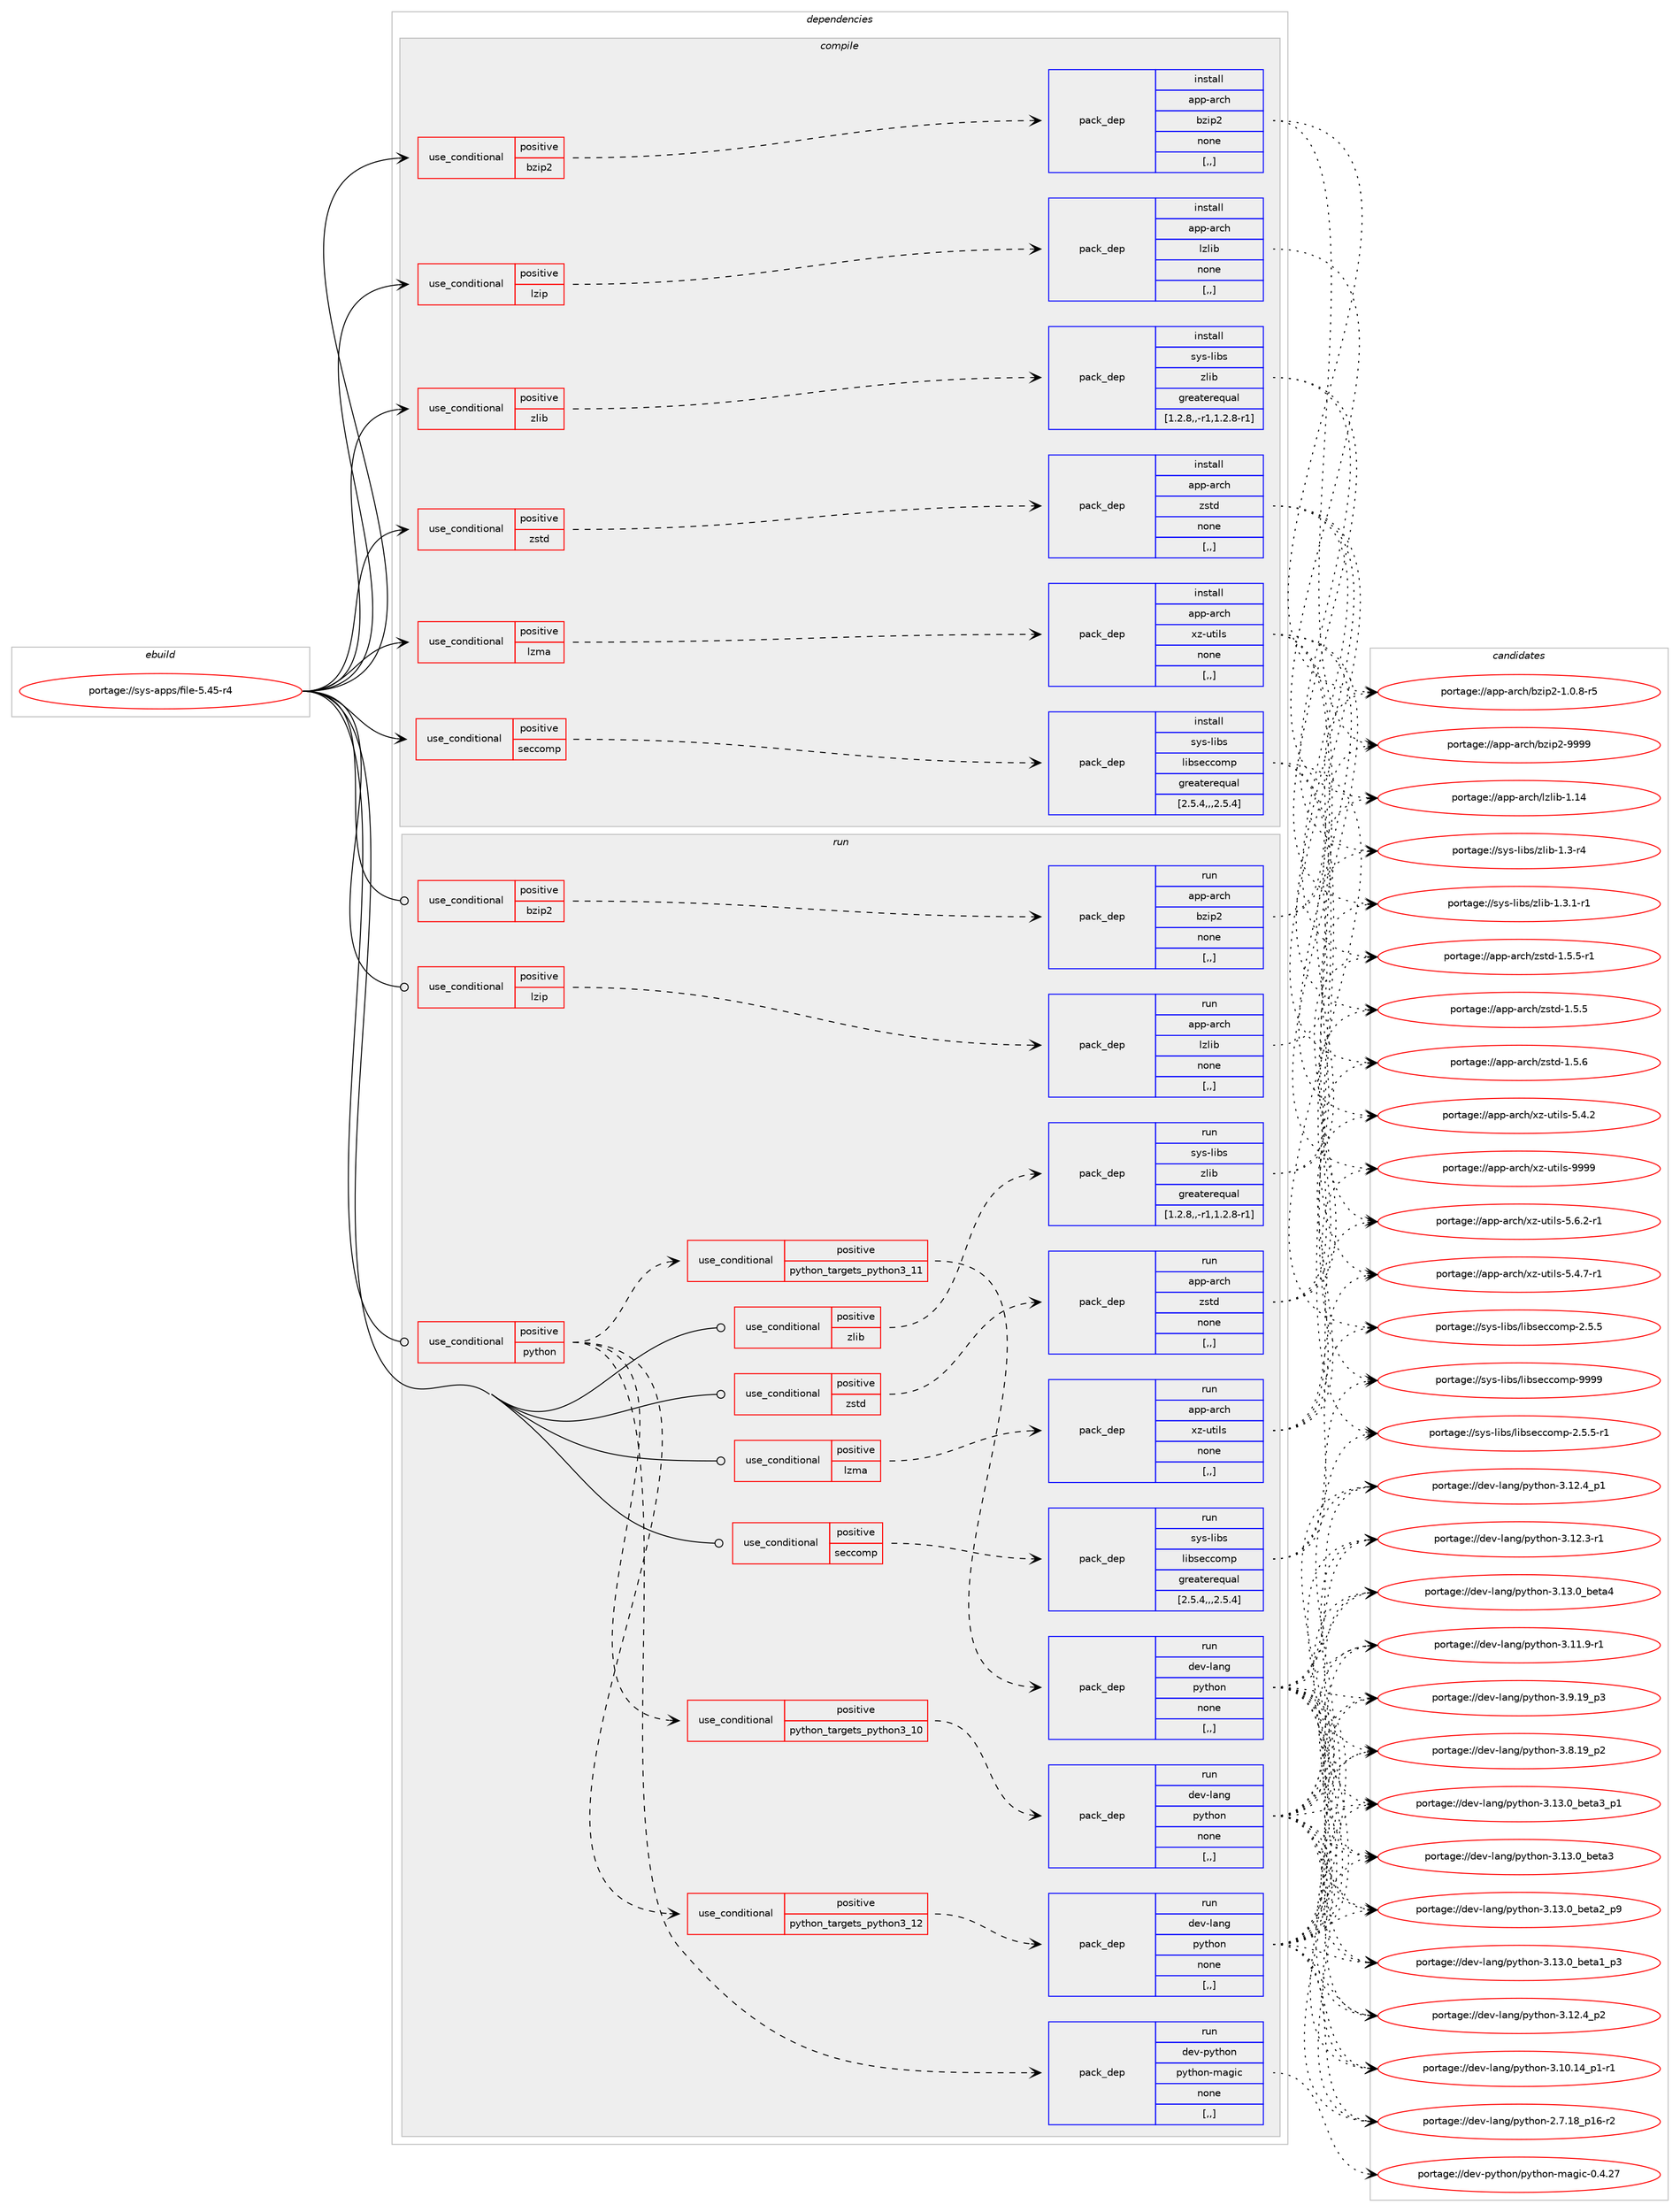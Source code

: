 digraph prolog {

# *************
# Graph options
# *************

newrank=true;
concentrate=true;
compound=true;
graph [rankdir=LR,fontname=Helvetica,fontsize=10,ranksep=1.5];#, ranksep=2.5, nodesep=0.2];
edge  [arrowhead=vee];
node  [fontname=Helvetica,fontsize=10];

# **********
# The ebuild
# **********

subgraph cluster_leftcol {
color=gray;
label=<<i>ebuild</i>>;
id [label="portage://sys-apps/file-5.45-r4", color=red, width=4, href="../sys-apps/file-5.45-r4.svg"];
}

# ****************
# The dependencies
# ****************

subgraph cluster_midcol {
color=gray;
label=<<i>dependencies</i>>;
subgraph cluster_compile {
fillcolor="#eeeeee";
style=filled;
label=<<i>compile</i>>;
subgraph cond110807 {
dependency419579 [label=<<TABLE BORDER="0" CELLBORDER="1" CELLSPACING="0" CELLPADDING="4"><TR><TD ROWSPAN="3" CELLPADDING="10">use_conditional</TD></TR><TR><TD>positive</TD></TR><TR><TD>bzip2</TD></TR></TABLE>>, shape=none, color=red];
subgraph pack305852 {
dependency419580 [label=<<TABLE BORDER="0" CELLBORDER="1" CELLSPACING="0" CELLPADDING="4" WIDTH="220"><TR><TD ROWSPAN="6" CELLPADDING="30">pack_dep</TD></TR><TR><TD WIDTH="110">install</TD></TR><TR><TD>app-arch</TD></TR><TR><TD>bzip2</TD></TR><TR><TD>none</TD></TR><TR><TD>[,,]</TD></TR></TABLE>>, shape=none, color=blue];
}
dependency419579:e -> dependency419580:w [weight=20,style="dashed",arrowhead="vee"];
}
id:e -> dependency419579:w [weight=20,style="solid",arrowhead="vee"];
subgraph cond110808 {
dependency419581 [label=<<TABLE BORDER="0" CELLBORDER="1" CELLSPACING="0" CELLPADDING="4"><TR><TD ROWSPAN="3" CELLPADDING="10">use_conditional</TD></TR><TR><TD>positive</TD></TR><TR><TD>lzip</TD></TR></TABLE>>, shape=none, color=red];
subgraph pack305853 {
dependency419582 [label=<<TABLE BORDER="0" CELLBORDER="1" CELLSPACING="0" CELLPADDING="4" WIDTH="220"><TR><TD ROWSPAN="6" CELLPADDING="30">pack_dep</TD></TR><TR><TD WIDTH="110">install</TD></TR><TR><TD>app-arch</TD></TR><TR><TD>lzlib</TD></TR><TR><TD>none</TD></TR><TR><TD>[,,]</TD></TR></TABLE>>, shape=none, color=blue];
}
dependency419581:e -> dependency419582:w [weight=20,style="dashed",arrowhead="vee"];
}
id:e -> dependency419581:w [weight=20,style="solid",arrowhead="vee"];
subgraph cond110809 {
dependency419583 [label=<<TABLE BORDER="0" CELLBORDER="1" CELLSPACING="0" CELLPADDING="4"><TR><TD ROWSPAN="3" CELLPADDING="10">use_conditional</TD></TR><TR><TD>positive</TD></TR><TR><TD>lzma</TD></TR></TABLE>>, shape=none, color=red];
subgraph pack305854 {
dependency419584 [label=<<TABLE BORDER="0" CELLBORDER="1" CELLSPACING="0" CELLPADDING="4" WIDTH="220"><TR><TD ROWSPAN="6" CELLPADDING="30">pack_dep</TD></TR><TR><TD WIDTH="110">install</TD></TR><TR><TD>app-arch</TD></TR><TR><TD>xz-utils</TD></TR><TR><TD>none</TD></TR><TR><TD>[,,]</TD></TR></TABLE>>, shape=none, color=blue];
}
dependency419583:e -> dependency419584:w [weight=20,style="dashed",arrowhead="vee"];
}
id:e -> dependency419583:w [weight=20,style="solid",arrowhead="vee"];
subgraph cond110810 {
dependency419585 [label=<<TABLE BORDER="0" CELLBORDER="1" CELLSPACING="0" CELLPADDING="4"><TR><TD ROWSPAN="3" CELLPADDING="10">use_conditional</TD></TR><TR><TD>positive</TD></TR><TR><TD>seccomp</TD></TR></TABLE>>, shape=none, color=red];
subgraph pack305855 {
dependency419586 [label=<<TABLE BORDER="0" CELLBORDER="1" CELLSPACING="0" CELLPADDING="4" WIDTH="220"><TR><TD ROWSPAN="6" CELLPADDING="30">pack_dep</TD></TR><TR><TD WIDTH="110">install</TD></TR><TR><TD>sys-libs</TD></TR><TR><TD>libseccomp</TD></TR><TR><TD>greaterequal</TD></TR><TR><TD>[2.5.4,,,2.5.4]</TD></TR></TABLE>>, shape=none, color=blue];
}
dependency419585:e -> dependency419586:w [weight=20,style="dashed",arrowhead="vee"];
}
id:e -> dependency419585:w [weight=20,style="solid",arrowhead="vee"];
subgraph cond110811 {
dependency419587 [label=<<TABLE BORDER="0" CELLBORDER="1" CELLSPACING="0" CELLPADDING="4"><TR><TD ROWSPAN="3" CELLPADDING="10">use_conditional</TD></TR><TR><TD>positive</TD></TR><TR><TD>zlib</TD></TR></TABLE>>, shape=none, color=red];
subgraph pack305856 {
dependency419588 [label=<<TABLE BORDER="0" CELLBORDER="1" CELLSPACING="0" CELLPADDING="4" WIDTH="220"><TR><TD ROWSPAN="6" CELLPADDING="30">pack_dep</TD></TR><TR><TD WIDTH="110">install</TD></TR><TR><TD>sys-libs</TD></TR><TR><TD>zlib</TD></TR><TR><TD>greaterequal</TD></TR><TR><TD>[1.2.8,,-r1,1.2.8-r1]</TD></TR></TABLE>>, shape=none, color=blue];
}
dependency419587:e -> dependency419588:w [weight=20,style="dashed",arrowhead="vee"];
}
id:e -> dependency419587:w [weight=20,style="solid",arrowhead="vee"];
subgraph cond110812 {
dependency419589 [label=<<TABLE BORDER="0" CELLBORDER="1" CELLSPACING="0" CELLPADDING="4"><TR><TD ROWSPAN="3" CELLPADDING="10">use_conditional</TD></TR><TR><TD>positive</TD></TR><TR><TD>zstd</TD></TR></TABLE>>, shape=none, color=red];
subgraph pack305857 {
dependency419590 [label=<<TABLE BORDER="0" CELLBORDER="1" CELLSPACING="0" CELLPADDING="4" WIDTH="220"><TR><TD ROWSPAN="6" CELLPADDING="30">pack_dep</TD></TR><TR><TD WIDTH="110">install</TD></TR><TR><TD>app-arch</TD></TR><TR><TD>zstd</TD></TR><TR><TD>none</TD></TR><TR><TD>[,,]</TD></TR></TABLE>>, shape=none, color=blue];
}
dependency419589:e -> dependency419590:w [weight=20,style="dashed",arrowhead="vee"];
}
id:e -> dependency419589:w [weight=20,style="solid",arrowhead="vee"];
}
subgraph cluster_compileandrun {
fillcolor="#eeeeee";
style=filled;
label=<<i>compile and run</i>>;
}
subgraph cluster_run {
fillcolor="#eeeeee";
style=filled;
label=<<i>run</i>>;
subgraph cond110813 {
dependency419591 [label=<<TABLE BORDER="0" CELLBORDER="1" CELLSPACING="0" CELLPADDING="4"><TR><TD ROWSPAN="3" CELLPADDING="10">use_conditional</TD></TR><TR><TD>positive</TD></TR><TR><TD>bzip2</TD></TR></TABLE>>, shape=none, color=red];
subgraph pack305858 {
dependency419592 [label=<<TABLE BORDER="0" CELLBORDER="1" CELLSPACING="0" CELLPADDING="4" WIDTH="220"><TR><TD ROWSPAN="6" CELLPADDING="30">pack_dep</TD></TR><TR><TD WIDTH="110">run</TD></TR><TR><TD>app-arch</TD></TR><TR><TD>bzip2</TD></TR><TR><TD>none</TD></TR><TR><TD>[,,]</TD></TR></TABLE>>, shape=none, color=blue];
}
dependency419591:e -> dependency419592:w [weight=20,style="dashed",arrowhead="vee"];
}
id:e -> dependency419591:w [weight=20,style="solid",arrowhead="odot"];
subgraph cond110814 {
dependency419593 [label=<<TABLE BORDER="0" CELLBORDER="1" CELLSPACING="0" CELLPADDING="4"><TR><TD ROWSPAN="3" CELLPADDING="10">use_conditional</TD></TR><TR><TD>positive</TD></TR><TR><TD>lzip</TD></TR></TABLE>>, shape=none, color=red];
subgraph pack305859 {
dependency419594 [label=<<TABLE BORDER="0" CELLBORDER="1" CELLSPACING="0" CELLPADDING="4" WIDTH="220"><TR><TD ROWSPAN="6" CELLPADDING="30">pack_dep</TD></TR><TR><TD WIDTH="110">run</TD></TR><TR><TD>app-arch</TD></TR><TR><TD>lzlib</TD></TR><TR><TD>none</TD></TR><TR><TD>[,,]</TD></TR></TABLE>>, shape=none, color=blue];
}
dependency419593:e -> dependency419594:w [weight=20,style="dashed",arrowhead="vee"];
}
id:e -> dependency419593:w [weight=20,style="solid",arrowhead="odot"];
subgraph cond110815 {
dependency419595 [label=<<TABLE BORDER="0" CELLBORDER="1" CELLSPACING="0" CELLPADDING="4"><TR><TD ROWSPAN="3" CELLPADDING="10">use_conditional</TD></TR><TR><TD>positive</TD></TR><TR><TD>lzma</TD></TR></TABLE>>, shape=none, color=red];
subgraph pack305860 {
dependency419596 [label=<<TABLE BORDER="0" CELLBORDER="1" CELLSPACING="0" CELLPADDING="4" WIDTH="220"><TR><TD ROWSPAN="6" CELLPADDING="30">pack_dep</TD></TR><TR><TD WIDTH="110">run</TD></TR><TR><TD>app-arch</TD></TR><TR><TD>xz-utils</TD></TR><TR><TD>none</TD></TR><TR><TD>[,,]</TD></TR></TABLE>>, shape=none, color=blue];
}
dependency419595:e -> dependency419596:w [weight=20,style="dashed",arrowhead="vee"];
}
id:e -> dependency419595:w [weight=20,style="solid",arrowhead="odot"];
subgraph cond110816 {
dependency419597 [label=<<TABLE BORDER="0" CELLBORDER="1" CELLSPACING="0" CELLPADDING="4"><TR><TD ROWSPAN="3" CELLPADDING="10">use_conditional</TD></TR><TR><TD>positive</TD></TR><TR><TD>python</TD></TR></TABLE>>, shape=none, color=red];
subgraph cond110817 {
dependency419598 [label=<<TABLE BORDER="0" CELLBORDER="1" CELLSPACING="0" CELLPADDING="4"><TR><TD ROWSPAN="3" CELLPADDING="10">use_conditional</TD></TR><TR><TD>positive</TD></TR><TR><TD>python_targets_python3_10</TD></TR></TABLE>>, shape=none, color=red];
subgraph pack305861 {
dependency419599 [label=<<TABLE BORDER="0" CELLBORDER="1" CELLSPACING="0" CELLPADDING="4" WIDTH="220"><TR><TD ROWSPAN="6" CELLPADDING="30">pack_dep</TD></TR><TR><TD WIDTH="110">run</TD></TR><TR><TD>dev-lang</TD></TR><TR><TD>python</TD></TR><TR><TD>none</TD></TR><TR><TD>[,,]</TD></TR></TABLE>>, shape=none, color=blue];
}
dependency419598:e -> dependency419599:w [weight=20,style="dashed",arrowhead="vee"];
}
dependency419597:e -> dependency419598:w [weight=20,style="dashed",arrowhead="vee"];
subgraph cond110818 {
dependency419600 [label=<<TABLE BORDER="0" CELLBORDER="1" CELLSPACING="0" CELLPADDING="4"><TR><TD ROWSPAN="3" CELLPADDING="10">use_conditional</TD></TR><TR><TD>positive</TD></TR><TR><TD>python_targets_python3_11</TD></TR></TABLE>>, shape=none, color=red];
subgraph pack305862 {
dependency419601 [label=<<TABLE BORDER="0" CELLBORDER="1" CELLSPACING="0" CELLPADDING="4" WIDTH="220"><TR><TD ROWSPAN="6" CELLPADDING="30">pack_dep</TD></TR><TR><TD WIDTH="110">run</TD></TR><TR><TD>dev-lang</TD></TR><TR><TD>python</TD></TR><TR><TD>none</TD></TR><TR><TD>[,,]</TD></TR></TABLE>>, shape=none, color=blue];
}
dependency419600:e -> dependency419601:w [weight=20,style="dashed",arrowhead="vee"];
}
dependency419597:e -> dependency419600:w [weight=20,style="dashed",arrowhead="vee"];
subgraph cond110819 {
dependency419602 [label=<<TABLE BORDER="0" CELLBORDER="1" CELLSPACING="0" CELLPADDING="4"><TR><TD ROWSPAN="3" CELLPADDING="10">use_conditional</TD></TR><TR><TD>positive</TD></TR><TR><TD>python_targets_python3_12</TD></TR></TABLE>>, shape=none, color=red];
subgraph pack305863 {
dependency419603 [label=<<TABLE BORDER="0" CELLBORDER="1" CELLSPACING="0" CELLPADDING="4" WIDTH="220"><TR><TD ROWSPAN="6" CELLPADDING="30">pack_dep</TD></TR><TR><TD WIDTH="110">run</TD></TR><TR><TD>dev-lang</TD></TR><TR><TD>python</TD></TR><TR><TD>none</TD></TR><TR><TD>[,,]</TD></TR></TABLE>>, shape=none, color=blue];
}
dependency419602:e -> dependency419603:w [weight=20,style="dashed",arrowhead="vee"];
}
dependency419597:e -> dependency419602:w [weight=20,style="dashed",arrowhead="vee"];
subgraph pack305864 {
dependency419604 [label=<<TABLE BORDER="0" CELLBORDER="1" CELLSPACING="0" CELLPADDING="4" WIDTH="220"><TR><TD ROWSPAN="6" CELLPADDING="30">pack_dep</TD></TR><TR><TD WIDTH="110">run</TD></TR><TR><TD>dev-python</TD></TR><TR><TD>python-magic</TD></TR><TR><TD>none</TD></TR><TR><TD>[,,]</TD></TR></TABLE>>, shape=none, color=blue];
}
dependency419597:e -> dependency419604:w [weight=20,style="dashed",arrowhead="vee"];
}
id:e -> dependency419597:w [weight=20,style="solid",arrowhead="odot"];
subgraph cond110820 {
dependency419605 [label=<<TABLE BORDER="0" CELLBORDER="1" CELLSPACING="0" CELLPADDING="4"><TR><TD ROWSPAN="3" CELLPADDING="10">use_conditional</TD></TR><TR><TD>positive</TD></TR><TR><TD>seccomp</TD></TR></TABLE>>, shape=none, color=red];
subgraph pack305865 {
dependency419606 [label=<<TABLE BORDER="0" CELLBORDER="1" CELLSPACING="0" CELLPADDING="4" WIDTH="220"><TR><TD ROWSPAN="6" CELLPADDING="30">pack_dep</TD></TR><TR><TD WIDTH="110">run</TD></TR><TR><TD>sys-libs</TD></TR><TR><TD>libseccomp</TD></TR><TR><TD>greaterequal</TD></TR><TR><TD>[2.5.4,,,2.5.4]</TD></TR></TABLE>>, shape=none, color=blue];
}
dependency419605:e -> dependency419606:w [weight=20,style="dashed",arrowhead="vee"];
}
id:e -> dependency419605:w [weight=20,style="solid",arrowhead="odot"];
subgraph cond110821 {
dependency419607 [label=<<TABLE BORDER="0" CELLBORDER="1" CELLSPACING="0" CELLPADDING="4"><TR><TD ROWSPAN="3" CELLPADDING="10">use_conditional</TD></TR><TR><TD>positive</TD></TR><TR><TD>zlib</TD></TR></TABLE>>, shape=none, color=red];
subgraph pack305866 {
dependency419608 [label=<<TABLE BORDER="0" CELLBORDER="1" CELLSPACING="0" CELLPADDING="4" WIDTH="220"><TR><TD ROWSPAN="6" CELLPADDING="30">pack_dep</TD></TR><TR><TD WIDTH="110">run</TD></TR><TR><TD>sys-libs</TD></TR><TR><TD>zlib</TD></TR><TR><TD>greaterequal</TD></TR><TR><TD>[1.2.8,,-r1,1.2.8-r1]</TD></TR></TABLE>>, shape=none, color=blue];
}
dependency419607:e -> dependency419608:w [weight=20,style="dashed",arrowhead="vee"];
}
id:e -> dependency419607:w [weight=20,style="solid",arrowhead="odot"];
subgraph cond110822 {
dependency419609 [label=<<TABLE BORDER="0" CELLBORDER="1" CELLSPACING="0" CELLPADDING="4"><TR><TD ROWSPAN="3" CELLPADDING="10">use_conditional</TD></TR><TR><TD>positive</TD></TR><TR><TD>zstd</TD></TR></TABLE>>, shape=none, color=red];
subgraph pack305867 {
dependency419610 [label=<<TABLE BORDER="0" CELLBORDER="1" CELLSPACING="0" CELLPADDING="4" WIDTH="220"><TR><TD ROWSPAN="6" CELLPADDING="30">pack_dep</TD></TR><TR><TD WIDTH="110">run</TD></TR><TR><TD>app-arch</TD></TR><TR><TD>zstd</TD></TR><TR><TD>none</TD></TR><TR><TD>[,,]</TD></TR></TABLE>>, shape=none, color=blue];
}
dependency419609:e -> dependency419610:w [weight=20,style="dashed",arrowhead="vee"];
}
id:e -> dependency419609:w [weight=20,style="solid",arrowhead="odot"];
}
}

# **************
# The candidates
# **************

subgraph cluster_choices {
rank=same;
color=gray;
label=<<i>candidates</i>>;

subgraph choice305852 {
color=black;
nodesep=1;
choice971121124597114991044798122105112504557575757 [label="portage://app-arch/bzip2-9999", color=red, width=4,href="../app-arch/bzip2-9999.svg"];
choice971121124597114991044798122105112504549464846564511453 [label="portage://app-arch/bzip2-1.0.8-r5", color=red, width=4,href="../app-arch/bzip2-1.0.8-r5.svg"];
dependency419580:e -> choice971121124597114991044798122105112504557575757:w [style=dotted,weight="100"];
dependency419580:e -> choice971121124597114991044798122105112504549464846564511453:w [style=dotted,weight="100"];
}
subgraph choice305853 {
color=black;
nodesep=1;
choice9711211245971149910447108122108105984549464952 [label="portage://app-arch/lzlib-1.14", color=red, width=4,href="../app-arch/lzlib-1.14.svg"];
dependency419582:e -> choice9711211245971149910447108122108105984549464952:w [style=dotted,weight="100"];
}
subgraph choice305854 {
color=black;
nodesep=1;
choice9711211245971149910447120122451171161051081154557575757 [label="portage://app-arch/xz-utils-9999", color=red, width=4,href="../app-arch/xz-utils-9999.svg"];
choice9711211245971149910447120122451171161051081154553465446504511449 [label="portage://app-arch/xz-utils-5.6.2-r1", color=red, width=4,href="../app-arch/xz-utils-5.6.2-r1.svg"];
choice9711211245971149910447120122451171161051081154553465246554511449 [label="portage://app-arch/xz-utils-5.4.7-r1", color=red, width=4,href="../app-arch/xz-utils-5.4.7-r1.svg"];
choice971121124597114991044712012245117116105108115455346524650 [label="portage://app-arch/xz-utils-5.4.2", color=red, width=4,href="../app-arch/xz-utils-5.4.2.svg"];
dependency419584:e -> choice9711211245971149910447120122451171161051081154557575757:w [style=dotted,weight="100"];
dependency419584:e -> choice9711211245971149910447120122451171161051081154553465446504511449:w [style=dotted,weight="100"];
dependency419584:e -> choice9711211245971149910447120122451171161051081154553465246554511449:w [style=dotted,weight="100"];
dependency419584:e -> choice971121124597114991044712012245117116105108115455346524650:w [style=dotted,weight="100"];
}
subgraph choice305855 {
color=black;
nodesep=1;
choice1151211154510810598115471081059811510199991111091124557575757 [label="portage://sys-libs/libseccomp-9999", color=red, width=4,href="../sys-libs/libseccomp-9999.svg"];
choice1151211154510810598115471081059811510199991111091124550465346534511449 [label="portage://sys-libs/libseccomp-2.5.5-r1", color=red, width=4,href="../sys-libs/libseccomp-2.5.5-r1.svg"];
choice115121115451081059811547108105981151019999111109112455046534653 [label="portage://sys-libs/libseccomp-2.5.5", color=red, width=4,href="../sys-libs/libseccomp-2.5.5.svg"];
dependency419586:e -> choice1151211154510810598115471081059811510199991111091124557575757:w [style=dotted,weight="100"];
dependency419586:e -> choice1151211154510810598115471081059811510199991111091124550465346534511449:w [style=dotted,weight="100"];
dependency419586:e -> choice115121115451081059811547108105981151019999111109112455046534653:w [style=dotted,weight="100"];
}
subgraph choice305856 {
color=black;
nodesep=1;
choice115121115451081059811547122108105984549465146494511449 [label="portage://sys-libs/zlib-1.3.1-r1", color=red, width=4,href="../sys-libs/zlib-1.3.1-r1.svg"];
choice11512111545108105981154712210810598454946514511452 [label="portage://sys-libs/zlib-1.3-r4", color=red, width=4,href="../sys-libs/zlib-1.3-r4.svg"];
dependency419588:e -> choice115121115451081059811547122108105984549465146494511449:w [style=dotted,weight="100"];
dependency419588:e -> choice11512111545108105981154712210810598454946514511452:w [style=dotted,weight="100"];
}
subgraph choice305857 {
color=black;
nodesep=1;
choice9711211245971149910447122115116100454946534654 [label="portage://app-arch/zstd-1.5.6", color=red, width=4,href="../app-arch/zstd-1.5.6.svg"];
choice97112112459711499104471221151161004549465346534511449 [label="portage://app-arch/zstd-1.5.5-r1", color=red, width=4,href="../app-arch/zstd-1.5.5-r1.svg"];
choice9711211245971149910447122115116100454946534653 [label="portage://app-arch/zstd-1.5.5", color=red, width=4,href="../app-arch/zstd-1.5.5.svg"];
dependency419590:e -> choice9711211245971149910447122115116100454946534654:w [style=dotted,weight="100"];
dependency419590:e -> choice97112112459711499104471221151161004549465346534511449:w [style=dotted,weight="100"];
dependency419590:e -> choice9711211245971149910447122115116100454946534653:w [style=dotted,weight="100"];
}
subgraph choice305858 {
color=black;
nodesep=1;
choice971121124597114991044798122105112504557575757 [label="portage://app-arch/bzip2-9999", color=red, width=4,href="../app-arch/bzip2-9999.svg"];
choice971121124597114991044798122105112504549464846564511453 [label="portage://app-arch/bzip2-1.0.8-r5", color=red, width=4,href="../app-arch/bzip2-1.0.8-r5.svg"];
dependency419592:e -> choice971121124597114991044798122105112504557575757:w [style=dotted,weight="100"];
dependency419592:e -> choice971121124597114991044798122105112504549464846564511453:w [style=dotted,weight="100"];
}
subgraph choice305859 {
color=black;
nodesep=1;
choice9711211245971149910447108122108105984549464952 [label="portage://app-arch/lzlib-1.14", color=red, width=4,href="../app-arch/lzlib-1.14.svg"];
dependency419594:e -> choice9711211245971149910447108122108105984549464952:w [style=dotted,weight="100"];
}
subgraph choice305860 {
color=black;
nodesep=1;
choice9711211245971149910447120122451171161051081154557575757 [label="portage://app-arch/xz-utils-9999", color=red, width=4,href="../app-arch/xz-utils-9999.svg"];
choice9711211245971149910447120122451171161051081154553465446504511449 [label="portage://app-arch/xz-utils-5.6.2-r1", color=red, width=4,href="../app-arch/xz-utils-5.6.2-r1.svg"];
choice9711211245971149910447120122451171161051081154553465246554511449 [label="portage://app-arch/xz-utils-5.4.7-r1", color=red, width=4,href="../app-arch/xz-utils-5.4.7-r1.svg"];
choice971121124597114991044712012245117116105108115455346524650 [label="portage://app-arch/xz-utils-5.4.2", color=red, width=4,href="../app-arch/xz-utils-5.4.2.svg"];
dependency419596:e -> choice9711211245971149910447120122451171161051081154557575757:w [style=dotted,weight="100"];
dependency419596:e -> choice9711211245971149910447120122451171161051081154553465446504511449:w [style=dotted,weight="100"];
dependency419596:e -> choice9711211245971149910447120122451171161051081154553465246554511449:w [style=dotted,weight="100"];
dependency419596:e -> choice971121124597114991044712012245117116105108115455346524650:w [style=dotted,weight="100"];
}
subgraph choice305861 {
color=black;
nodesep=1;
choice1001011184510897110103471121211161041111104551464951464895981011169752 [label="portage://dev-lang/python-3.13.0_beta4", color=red, width=4,href="../dev-lang/python-3.13.0_beta4.svg"];
choice10010111845108971101034711212111610411111045514649514648959810111697519511249 [label="portage://dev-lang/python-3.13.0_beta3_p1", color=red, width=4,href="../dev-lang/python-3.13.0_beta3_p1.svg"];
choice1001011184510897110103471121211161041111104551464951464895981011169751 [label="portage://dev-lang/python-3.13.0_beta3", color=red, width=4,href="../dev-lang/python-3.13.0_beta3.svg"];
choice10010111845108971101034711212111610411111045514649514648959810111697509511257 [label="portage://dev-lang/python-3.13.0_beta2_p9", color=red, width=4,href="../dev-lang/python-3.13.0_beta2_p9.svg"];
choice10010111845108971101034711212111610411111045514649514648959810111697499511251 [label="portage://dev-lang/python-3.13.0_beta1_p3", color=red, width=4,href="../dev-lang/python-3.13.0_beta1_p3.svg"];
choice100101118451089711010347112121116104111110455146495046529511250 [label="portage://dev-lang/python-3.12.4_p2", color=red, width=4,href="../dev-lang/python-3.12.4_p2.svg"];
choice100101118451089711010347112121116104111110455146495046529511249 [label="portage://dev-lang/python-3.12.4_p1", color=red, width=4,href="../dev-lang/python-3.12.4_p1.svg"];
choice100101118451089711010347112121116104111110455146495046514511449 [label="portage://dev-lang/python-3.12.3-r1", color=red, width=4,href="../dev-lang/python-3.12.3-r1.svg"];
choice100101118451089711010347112121116104111110455146494946574511449 [label="portage://dev-lang/python-3.11.9-r1", color=red, width=4,href="../dev-lang/python-3.11.9-r1.svg"];
choice100101118451089711010347112121116104111110455146494846495295112494511449 [label="portage://dev-lang/python-3.10.14_p1-r1", color=red, width=4,href="../dev-lang/python-3.10.14_p1-r1.svg"];
choice100101118451089711010347112121116104111110455146574649579511251 [label="portage://dev-lang/python-3.9.19_p3", color=red, width=4,href="../dev-lang/python-3.9.19_p3.svg"];
choice100101118451089711010347112121116104111110455146564649579511250 [label="portage://dev-lang/python-3.8.19_p2", color=red, width=4,href="../dev-lang/python-3.8.19_p2.svg"];
choice100101118451089711010347112121116104111110455046554649569511249544511450 [label="portage://dev-lang/python-2.7.18_p16-r2", color=red, width=4,href="../dev-lang/python-2.7.18_p16-r2.svg"];
dependency419599:e -> choice1001011184510897110103471121211161041111104551464951464895981011169752:w [style=dotted,weight="100"];
dependency419599:e -> choice10010111845108971101034711212111610411111045514649514648959810111697519511249:w [style=dotted,weight="100"];
dependency419599:e -> choice1001011184510897110103471121211161041111104551464951464895981011169751:w [style=dotted,weight="100"];
dependency419599:e -> choice10010111845108971101034711212111610411111045514649514648959810111697509511257:w [style=dotted,weight="100"];
dependency419599:e -> choice10010111845108971101034711212111610411111045514649514648959810111697499511251:w [style=dotted,weight="100"];
dependency419599:e -> choice100101118451089711010347112121116104111110455146495046529511250:w [style=dotted,weight="100"];
dependency419599:e -> choice100101118451089711010347112121116104111110455146495046529511249:w [style=dotted,weight="100"];
dependency419599:e -> choice100101118451089711010347112121116104111110455146495046514511449:w [style=dotted,weight="100"];
dependency419599:e -> choice100101118451089711010347112121116104111110455146494946574511449:w [style=dotted,weight="100"];
dependency419599:e -> choice100101118451089711010347112121116104111110455146494846495295112494511449:w [style=dotted,weight="100"];
dependency419599:e -> choice100101118451089711010347112121116104111110455146574649579511251:w [style=dotted,weight="100"];
dependency419599:e -> choice100101118451089711010347112121116104111110455146564649579511250:w [style=dotted,weight="100"];
dependency419599:e -> choice100101118451089711010347112121116104111110455046554649569511249544511450:w [style=dotted,weight="100"];
}
subgraph choice305862 {
color=black;
nodesep=1;
choice1001011184510897110103471121211161041111104551464951464895981011169752 [label="portage://dev-lang/python-3.13.0_beta4", color=red, width=4,href="../dev-lang/python-3.13.0_beta4.svg"];
choice10010111845108971101034711212111610411111045514649514648959810111697519511249 [label="portage://dev-lang/python-3.13.0_beta3_p1", color=red, width=4,href="../dev-lang/python-3.13.0_beta3_p1.svg"];
choice1001011184510897110103471121211161041111104551464951464895981011169751 [label="portage://dev-lang/python-3.13.0_beta3", color=red, width=4,href="../dev-lang/python-3.13.0_beta3.svg"];
choice10010111845108971101034711212111610411111045514649514648959810111697509511257 [label="portage://dev-lang/python-3.13.0_beta2_p9", color=red, width=4,href="../dev-lang/python-3.13.0_beta2_p9.svg"];
choice10010111845108971101034711212111610411111045514649514648959810111697499511251 [label="portage://dev-lang/python-3.13.0_beta1_p3", color=red, width=4,href="../dev-lang/python-3.13.0_beta1_p3.svg"];
choice100101118451089711010347112121116104111110455146495046529511250 [label="portage://dev-lang/python-3.12.4_p2", color=red, width=4,href="../dev-lang/python-3.12.4_p2.svg"];
choice100101118451089711010347112121116104111110455146495046529511249 [label="portage://dev-lang/python-3.12.4_p1", color=red, width=4,href="../dev-lang/python-3.12.4_p1.svg"];
choice100101118451089711010347112121116104111110455146495046514511449 [label="portage://dev-lang/python-3.12.3-r1", color=red, width=4,href="../dev-lang/python-3.12.3-r1.svg"];
choice100101118451089711010347112121116104111110455146494946574511449 [label="portage://dev-lang/python-3.11.9-r1", color=red, width=4,href="../dev-lang/python-3.11.9-r1.svg"];
choice100101118451089711010347112121116104111110455146494846495295112494511449 [label="portage://dev-lang/python-3.10.14_p1-r1", color=red, width=4,href="../dev-lang/python-3.10.14_p1-r1.svg"];
choice100101118451089711010347112121116104111110455146574649579511251 [label="portage://dev-lang/python-3.9.19_p3", color=red, width=4,href="../dev-lang/python-3.9.19_p3.svg"];
choice100101118451089711010347112121116104111110455146564649579511250 [label="portage://dev-lang/python-3.8.19_p2", color=red, width=4,href="../dev-lang/python-3.8.19_p2.svg"];
choice100101118451089711010347112121116104111110455046554649569511249544511450 [label="portage://dev-lang/python-2.7.18_p16-r2", color=red, width=4,href="../dev-lang/python-2.7.18_p16-r2.svg"];
dependency419601:e -> choice1001011184510897110103471121211161041111104551464951464895981011169752:w [style=dotted,weight="100"];
dependency419601:e -> choice10010111845108971101034711212111610411111045514649514648959810111697519511249:w [style=dotted,weight="100"];
dependency419601:e -> choice1001011184510897110103471121211161041111104551464951464895981011169751:w [style=dotted,weight="100"];
dependency419601:e -> choice10010111845108971101034711212111610411111045514649514648959810111697509511257:w [style=dotted,weight="100"];
dependency419601:e -> choice10010111845108971101034711212111610411111045514649514648959810111697499511251:w [style=dotted,weight="100"];
dependency419601:e -> choice100101118451089711010347112121116104111110455146495046529511250:w [style=dotted,weight="100"];
dependency419601:e -> choice100101118451089711010347112121116104111110455146495046529511249:w [style=dotted,weight="100"];
dependency419601:e -> choice100101118451089711010347112121116104111110455146495046514511449:w [style=dotted,weight="100"];
dependency419601:e -> choice100101118451089711010347112121116104111110455146494946574511449:w [style=dotted,weight="100"];
dependency419601:e -> choice100101118451089711010347112121116104111110455146494846495295112494511449:w [style=dotted,weight="100"];
dependency419601:e -> choice100101118451089711010347112121116104111110455146574649579511251:w [style=dotted,weight="100"];
dependency419601:e -> choice100101118451089711010347112121116104111110455146564649579511250:w [style=dotted,weight="100"];
dependency419601:e -> choice100101118451089711010347112121116104111110455046554649569511249544511450:w [style=dotted,weight="100"];
}
subgraph choice305863 {
color=black;
nodesep=1;
choice1001011184510897110103471121211161041111104551464951464895981011169752 [label="portage://dev-lang/python-3.13.0_beta4", color=red, width=4,href="../dev-lang/python-3.13.0_beta4.svg"];
choice10010111845108971101034711212111610411111045514649514648959810111697519511249 [label="portage://dev-lang/python-3.13.0_beta3_p1", color=red, width=4,href="../dev-lang/python-3.13.0_beta3_p1.svg"];
choice1001011184510897110103471121211161041111104551464951464895981011169751 [label="portage://dev-lang/python-3.13.0_beta3", color=red, width=4,href="../dev-lang/python-3.13.0_beta3.svg"];
choice10010111845108971101034711212111610411111045514649514648959810111697509511257 [label="portage://dev-lang/python-3.13.0_beta2_p9", color=red, width=4,href="../dev-lang/python-3.13.0_beta2_p9.svg"];
choice10010111845108971101034711212111610411111045514649514648959810111697499511251 [label="portage://dev-lang/python-3.13.0_beta1_p3", color=red, width=4,href="../dev-lang/python-3.13.0_beta1_p3.svg"];
choice100101118451089711010347112121116104111110455146495046529511250 [label="portage://dev-lang/python-3.12.4_p2", color=red, width=4,href="../dev-lang/python-3.12.4_p2.svg"];
choice100101118451089711010347112121116104111110455146495046529511249 [label="portage://dev-lang/python-3.12.4_p1", color=red, width=4,href="../dev-lang/python-3.12.4_p1.svg"];
choice100101118451089711010347112121116104111110455146495046514511449 [label="portage://dev-lang/python-3.12.3-r1", color=red, width=4,href="../dev-lang/python-3.12.3-r1.svg"];
choice100101118451089711010347112121116104111110455146494946574511449 [label="portage://dev-lang/python-3.11.9-r1", color=red, width=4,href="../dev-lang/python-3.11.9-r1.svg"];
choice100101118451089711010347112121116104111110455146494846495295112494511449 [label="portage://dev-lang/python-3.10.14_p1-r1", color=red, width=4,href="../dev-lang/python-3.10.14_p1-r1.svg"];
choice100101118451089711010347112121116104111110455146574649579511251 [label="portage://dev-lang/python-3.9.19_p3", color=red, width=4,href="../dev-lang/python-3.9.19_p3.svg"];
choice100101118451089711010347112121116104111110455146564649579511250 [label="portage://dev-lang/python-3.8.19_p2", color=red, width=4,href="../dev-lang/python-3.8.19_p2.svg"];
choice100101118451089711010347112121116104111110455046554649569511249544511450 [label="portage://dev-lang/python-2.7.18_p16-r2", color=red, width=4,href="../dev-lang/python-2.7.18_p16-r2.svg"];
dependency419603:e -> choice1001011184510897110103471121211161041111104551464951464895981011169752:w [style=dotted,weight="100"];
dependency419603:e -> choice10010111845108971101034711212111610411111045514649514648959810111697519511249:w [style=dotted,weight="100"];
dependency419603:e -> choice1001011184510897110103471121211161041111104551464951464895981011169751:w [style=dotted,weight="100"];
dependency419603:e -> choice10010111845108971101034711212111610411111045514649514648959810111697509511257:w [style=dotted,weight="100"];
dependency419603:e -> choice10010111845108971101034711212111610411111045514649514648959810111697499511251:w [style=dotted,weight="100"];
dependency419603:e -> choice100101118451089711010347112121116104111110455146495046529511250:w [style=dotted,weight="100"];
dependency419603:e -> choice100101118451089711010347112121116104111110455146495046529511249:w [style=dotted,weight="100"];
dependency419603:e -> choice100101118451089711010347112121116104111110455146495046514511449:w [style=dotted,weight="100"];
dependency419603:e -> choice100101118451089711010347112121116104111110455146494946574511449:w [style=dotted,weight="100"];
dependency419603:e -> choice100101118451089711010347112121116104111110455146494846495295112494511449:w [style=dotted,weight="100"];
dependency419603:e -> choice100101118451089711010347112121116104111110455146574649579511251:w [style=dotted,weight="100"];
dependency419603:e -> choice100101118451089711010347112121116104111110455146564649579511250:w [style=dotted,weight="100"];
dependency419603:e -> choice100101118451089711010347112121116104111110455046554649569511249544511450:w [style=dotted,weight="100"];
}
subgraph choice305864 {
color=black;
nodesep=1;
choice100101118451121211161041111104711212111610411111045109971031059945484652465055 [label="portage://dev-python/python-magic-0.4.27", color=red, width=4,href="../dev-python/python-magic-0.4.27.svg"];
dependency419604:e -> choice100101118451121211161041111104711212111610411111045109971031059945484652465055:w [style=dotted,weight="100"];
}
subgraph choice305865 {
color=black;
nodesep=1;
choice1151211154510810598115471081059811510199991111091124557575757 [label="portage://sys-libs/libseccomp-9999", color=red, width=4,href="../sys-libs/libseccomp-9999.svg"];
choice1151211154510810598115471081059811510199991111091124550465346534511449 [label="portage://sys-libs/libseccomp-2.5.5-r1", color=red, width=4,href="../sys-libs/libseccomp-2.5.5-r1.svg"];
choice115121115451081059811547108105981151019999111109112455046534653 [label="portage://sys-libs/libseccomp-2.5.5", color=red, width=4,href="../sys-libs/libseccomp-2.5.5.svg"];
dependency419606:e -> choice1151211154510810598115471081059811510199991111091124557575757:w [style=dotted,weight="100"];
dependency419606:e -> choice1151211154510810598115471081059811510199991111091124550465346534511449:w [style=dotted,weight="100"];
dependency419606:e -> choice115121115451081059811547108105981151019999111109112455046534653:w [style=dotted,weight="100"];
}
subgraph choice305866 {
color=black;
nodesep=1;
choice115121115451081059811547122108105984549465146494511449 [label="portage://sys-libs/zlib-1.3.1-r1", color=red, width=4,href="../sys-libs/zlib-1.3.1-r1.svg"];
choice11512111545108105981154712210810598454946514511452 [label="portage://sys-libs/zlib-1.3-r4", color=red, width=4,href="../sys-libs/zlib-1.3-r4.svg"];
dependency419608:e -> choice115121115451081059811547122108105984549465146494511449:w [style=dotted,weight="100"];
dependency419608:e -> choice11512111545108105981154712210810598454946514511452:w [style=dotted,weight="100"];
}
subgraph choice305867 {
color=black;
nodesep=1;
choice9711211245971149910447122115116100454946534654 [label="portage://app-arch/zstd-1.5.6", color=red, width=4,href="../app-arch/zstd-1.5.6.svg"];
choice97112112459711499104471221151161004549465346534511449 [label="portage://app-arch/zstd-1.5.5-r1", color=red, width=4,href="../app-arch/zstd-1.5.5-r1.svg"];
choice9711211245971149910447122115116100454946534653 [label="portage://app-arch/zstd-1.5.5", color=red, width=4,href="../app-arch/zstd-1.5.5.svg"];
dependency419610:e -> choice9711211245971149910447122115116100454946534654:w [style=dotted,weight="100"];
dependency419610:e -> choice97112112459711499104471221151161004549465346534511449:w [style=dotted,weight="100"];
dependency419610:e -> choice9711211245971149910447122115116100454946534653:w [style=dotted,weight="100"];
}
}

}
